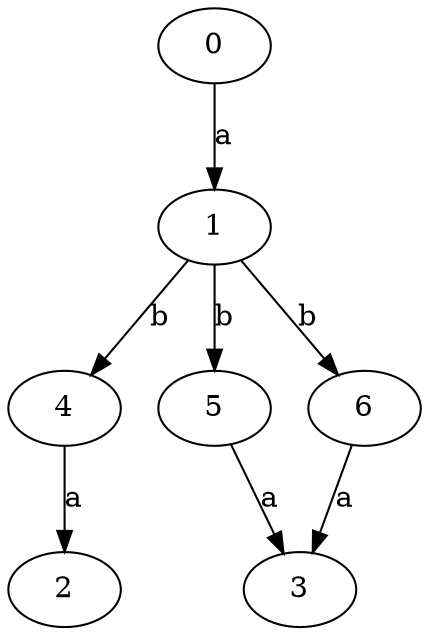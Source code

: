 strict digraph  {
1;
2;
3;
4;
5;
0;
6;
1 -> 4  [label=b];
1 -> 5  [label=b];
1 -> 6  [label=b];
4 -> 2  [label=a];
5 -> 3  [label=a];
0 -> 1  [label=a];
6 -> 3  [label=a];
}
